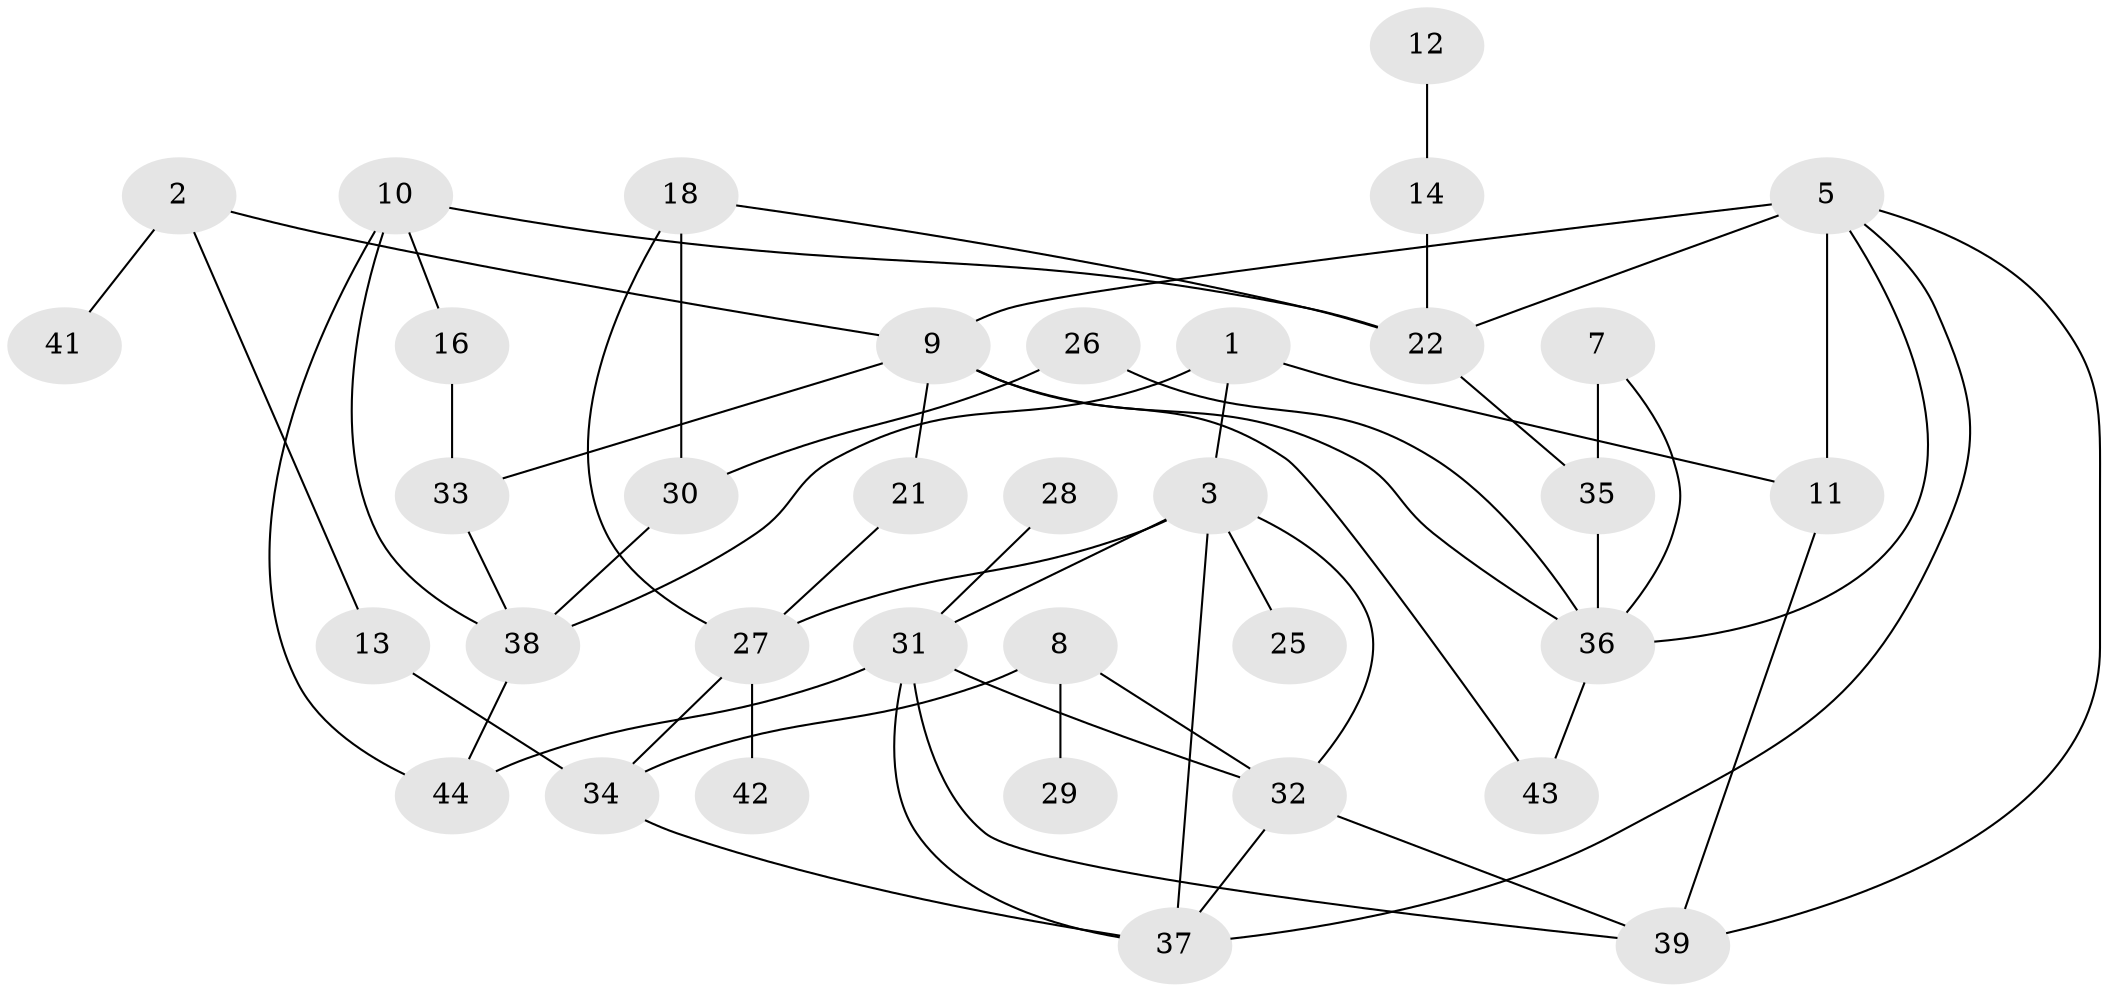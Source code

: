// original degree distribution, {3: 0.20967741935483872, 2: 0.27419354838709675, 1: 0.12903225806451613, 5: 0.14516129032258066, 0: 0.14516129032258066, 4: 0.08064516129032258, 6: 0.016129032258064516}
// Generated by graph-tools (version 1.1) at 2025/48/03/04/25 22:48:08]
// undirected, 35 vertices, 57 edges
graph export_dot {
  node [color=gray90,style=filled];
  1;
  2;
  3;
  5;
  7;
  8;
  9;
  10;
  11;
  12;
  13;
  14;
  16;
  18;
  21;
  22;
  25;
  26;
  27;
  28;
  29;
  30;
  31;
  32;
  33;
  34;
  35;
  36;
  37;
  38;
  39;
  41;
  42;
  43;
  44;
  1 -- 3 [weight=1.0];
  1 -- 11 [weight=1.0];
  1 -- 38 [weight=1.0];
  2 -- 9 [weight=1.0];
  2 -- 13 [weight=1.0];
  2 -- 41 [weight=1.0];
  3 -- 25 [weight=1.0];
  3 -- 27 [weight=1.0];
  3 -- 31 [weight=1.0];
  3 -- 32 [weight=1.0];
  3 -- 37 [weight=1.0];
  5 -- 9 [weight=2.0];
  5 -- 11 [weight=1.0];
  5 -- 22 [weight=1.0];
  5 -- 36 [weight=1.0];
  5 -- 37 [weight=1.0];
  5 -- 39 [weight=1.0];
  7 -- 35 [weight=2.0];
  7 -- 36 [weight=1.0];
  8 -- 29 [weight=1.0];
  8 -- 32 [weight=1.0];
  8 -- 34 [weight=1.0];
  9 -- 21 [weight=1.0];
  9 -- 33 [weight=1.0];
  9 -- 36 [weight=1.0];
  9 -- 43 [weight=1.0];
  10 -- 16 [weight=1.0];
  10 -- 22 [weight=1.0];
  10 -- 38 [weight=1.0];
  10 -- 44 [weight=1.0];
  11 -- 39 [weight=1.0];
  12 -- 14 [weight=1.0];
  13 -- 34 [weight=1.0];
  14 -- 22 [weight=1.0];
  16 -- 33 [weight=1.0];
  18 -- 22 [weight=1.0];
  18 -- 27 [weight=1.0];
  18 -- 30 [weight=1.0];
  21 -- 27 [weight=1.0];
  22 -- 35 [weight=1.0];
  26 -- 30 [weight=1.0];
  26 -- 36 [weight=1.0];
  27 -- 34 [weight=1.0];
  27 -- 42 [weight=1.0];
  28 -- 31 [weight=1.0];
  30 -- 38 [weight=1.0];
  31 -- 32 [weight=1.0];
  31 -- 37 [weight=1.0];
  31 -- 39 [weight=1.0];
  31 -- 44 [weight=1.0];
  32 -- 37 [weight=1.0];
  32 -- 39 [weight=1.0];
  33 -- 38 [weight=1.0];
  34 -- 37 [weight=1.0];
  35 -- 36 [weight=1.0];
  36 -- 43 [weight=1.0];
  38 -- 44 [weight=1.0];
}
